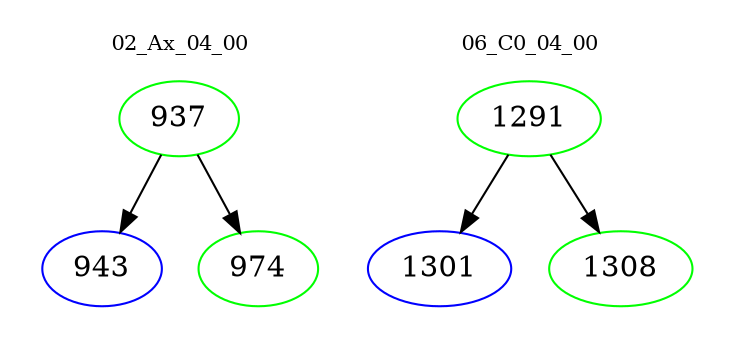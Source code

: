 digraph{
subgraph cluster_0 {
color = white
label = "02_Ax_04_00";
fontsize=10;
T0_937 [label="937", color="green"]
T0_937 -> T0_943 [color="black"]
T0_943 [label="943", color="blue"]
T0_937 -> T0_974 [color="black"]
T0_974 [label="974", color="green"]
}
subgraph cluster_1 {
color = white
label = "06_C0_04_00";
fontsize=10;
T1_1291 [label="1291", color="green"]
T1_1291 -> T1_1301 [color="black"]
T1_1301 [label="1301", color="blue"]
T1_1291 -> T1_1308 [color="black"]
T1_1308 [label="1308", color="green"]
}
}
